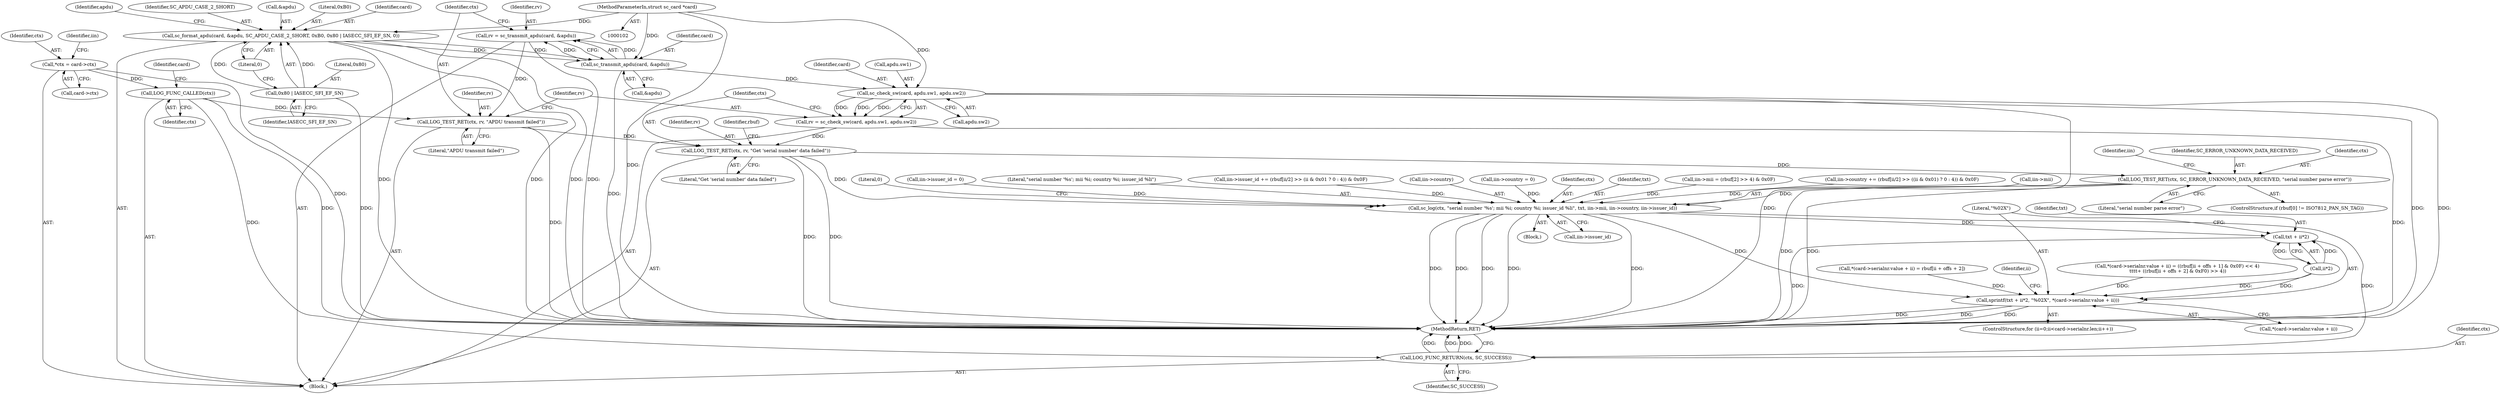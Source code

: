 digraph "0_OpenSC_8fe377e93b4b56060e5bbfb6f3142ceaeca744fa_10@pointer" {
"1000202" [label="(Call,LOG_TEST_RET(ctx, SC_ERROR_UNKNOWN_DATA_RECEIVED, \"serial number parse error\"))"];
"1000192" [label="(Call,LOG_TEST_RET(ctx, rv, \"Get 'serial number' data failed\"))"];
"1000178" [label="(Call,LOG_TEST_RET(ctx, rv, \"APDU transmit failed\"))"];
"1000126" [label="(Call,LOG_FUNC_CALLED(ctx))"];
"1000107" [label="(Call,*ctx = card->ctx)"];
"1000172" [label="(Call,rv = sc_transmit_apdu(card, &apdu))"];
"1000174" [label="(Call,sc_transmit_apdu(card, &apdu))"];
"1000145" [label="(Call,sc_format_apdu(card, &apdu, SC_APDU_CASE_2_SHORT, 0xB0, 0x80 | IASECC_SFI_EF_SN, 0))"];
"1000103" [label="(MethodParameterIn,struct sc_card *card)"];
"1000151" [label="(Call,0x80 | IASECC_SFI_EF_SN)"];
"1000182" [label="(Call,rv = sc_check_sw(card, apdu.sw1, apdu.sw2))"];
"1000184" [label="(Call,sc_check_sw(card, apdu.sw1, apdu.sw2))"];
"1000444" [label="(Call,sc_log(ctx, \"serial number '%s'; mii %i; country %i; issuer_id %li\", txt, iin->mii, iin->country, iin->issuer_id))"];
"1000429" [label="(Call,sprintf(txt + ii*2, \"%02X\", *(card->serialnr.value + ii)))"];
"1000430" [label="(Call,txt + ii*2)"];
"1000470" [label="(Call,LOG_FUNC_RETURN(ctx, SC_SUCCESS))"];
"1000109" [label="(Call,card->ctx)"];
"1000175" [label="(Identifier,card)"];
"1000429" [label="(Call,sprintf(txt + ii*2, \"%02X\", *(card->serialnr.value + ii)))"];
"1000217" [label="(Call,iin->country = 0)"];
"1000131" [label="(Identifier,card)"];
"1000107" [label="(Call,*ctx = card->ctx)"];
"1000174" [label="(Call,sc_transmit_apdu(card, &apdu))"];
"1000445" [label="(Identifier,ctx)"];
"1000430" [label="(Call,txt + ii*2)"];
"1000432" [label="(Call,ii*2)"];
"1000471" [label="(Identifier,ctx)"];
"1000390" [label="(Call,*(card->serialnr.value + ii) = rbuf[ii + offs + 2])"];
"1000473" [label="(MethodReturn,RET)"];
"1000127" [label="(Identifier,ctx)"];
"1000184" [label="(Call,sc_check_sw(card, apdu.sw1, apdu.sw2))"];
"1000153" [label="(Identifier,IASECC_SFI_EF_SN)"];
"1000205" [label="(Literal,\"serial number parse error\")"];
"1000447" [label="(Identifier,txt)"];
"1000180" [label="(Identifier,rv)"];
"1000194" [label="(Identifier,rv)"];
"1000145" [label="(Call,sc_format_apdu(card, &apdu, SC_APDU_CASE_2_SHORT, 0xB0, 0x80 | IASECC_SFI_EF_SN, 0))"];
"1000414" [label="(Block,)"];
"1000126" [label="(Call,LOG_FUNC_CALLED(ctx))"];
"1000206" [label="(Call,iin->mii = (rbuf[2] >> 4) & 0x0F)"];
"1000154" [label="(Literal,0)"];
"1000237" [label="(Call,iin->country += (rbuf[ii/2] >> ((ii & 0x01) ? 0 : 4)) & 0x0F)"];
"1000435" [label="(Literal,\"%02X\")"];
"1000428" [label="(Identifier,ii)"];
"1000189" [label="(Call,apdu.sw2)"];
"1000431" [label="(Identifier,txt)"];
"1000183" [label="(Identifier,rv)"];
"1000114" [label="(Identifier,iin)"];
"1000192" [label="(Call,LOG_TEST_RET(ctx, rv, \"Get 'serial number' data failed\"))"];
"1000454" [label="(Call,iin->issuer_id)"];
"1000470" [label="(Call,LOG_FUNC_RETURN(ctx, SC_SUCCESS))"];
"1000152" [label="(Literal,0x80)"];
"1000181" [label="(Literal,\"APDU transmit failed\")"];
"1000204" [label="(Identifier,SC_ERROR_UNKNOWN_DATA_RECEIVED)"];
"1000448" [label="(Call,iin->mii)"];
"1000147" [label="(Call,&apdu)"];
"1000202" [label="(Call,LOG_TEST_RET(ctx, SC_ERROR_UNKNOWN_DATA_RECEIVED, \"serial number parse error\"))"];
"1000203" [label="(Identifier,ctx)"];
"1000172" [label="(Call,rv = sc_transmit_apdu(card, &apdu))"];
"1000186" [label="(Call,apdu.sw1)"];
"1000103" [label="(MethodParameterIn,struct sc_card *card)"];
"1000457" [label="(Literal,0)"];
"1000178" [label="(Call,LOG_TEST_RET(ctx, rv, \"APDU transmit failed\"))"];
"1000255" [label="(Call,iin->issuer_id = 0)"];
"1000446" [label="(Literal,\"serial number '%s'; mii %i; country %i; issuer_id %li\")"];
"1000208" [label="(Identifier,iin)"];
"1000195" [label="(Literal,\"Get 'serial number' data failed\")"];
"1000173" [label="(Identifier,rv)"];
"1000151" [label="(Call,0x80 | IASECC_SFI_EF_SN)"];
"1000444" [label="(Call,sc_log(ctx, \"serial number '%s'; mii %i; country %i; issuer_id %li\", txt, iin->mii, iin->country, iin->issuer_id))"];
"1000105" [label="(Block,)"];
"1000199" [label="(Identifier,rbuf)"];
"1000108" [label="(Identifier,ctx)"];
"1000336" [label="(Call,*(card->serialnr.value + ii) = ((rbuf[ii + offs + 1] & 0x0F) << 4)\n \t\t\t\t+ ((rbuf[ii + offs + 2] & 0xF0) >> 4))"];
"1000416" [label="(ControlStructure,for (ii=0;ii<card->serialnr.len;ii++))"];
"1000176" [label="(Call,&apdu)"];
"1000150" [label="(Literal,0xB0)"];
"1000193" [label="(Identifier,ctx)"];
"1000275" [label="(Call,iin->issuer_id += (rbuf[ii/2] >> (ii & 0x01 ? 0 : 4)) & 0x0F)"];
"1000146" [label="(Identifier,card)"];
"1000157" [label="(Identifier,apdu)"];
"1000472" [label="(Identifier,SC_SUCCESS)"];
"1000436" [label="(Call,*(card->serialnr.value + ii))"];
"1000149" [label="(Identifier,SC_APDU_CASE_2_SHORT)"];
"1000185" [label="(Identifier,card)"];
"1000179" [label="(Identifier,ctx)"];
"1000451" [label="(Call,iin->country)"];
"1000196" [label="(ControlStructure,if (rbuf[0] != ISO7812_PAN_SN_TAG))"];
"1000182" [label="(Call,rv = sc_check_sw(card, apdu.sw1, apdu.sw2))"];
"1000202" -> "1000196"  [label="AST: "];
"1000202" -> "1000205"  [label="CFG: "];
"1000203" -> "1000202"  [label="AST: "];
"1000204" -> "1000202"  [label="AST: "];
"1000205" -> "1000202"  [label="AST: "];
"1000208" -> "1000202"  [label="CFG: "];
"1000202" -> "1000473"  [label="DDG: "];
"1000202" -> "1000473"  [label="DDG: "];
"1000192" -> "1000202"  [label="DDG: "];
"1000202" -> "1000444"  [label="DDG: "];
"1000192" -> "1000105"  [label="AST: "];
"1000192" -> "1000195"  [label="CFG: "];
"1000193" -> "1000192"  [label="AST: "];
"1000194" -> "1000192"  [label="AST: "];
"1000195" -> "1000192"  [label="AST: "];
"1000199" -> "1000192"  [label="CFG: "];
"1000192" -> "1000473"  [label="DDG: "];
"1000192" -> "1000473"  [label="DDG: "];
"1000178" -> "1000192"  [label="DDG: "];
"1000182" -> "1000192"  [label="DDG: "];
"1000192" -> "1000444"  [label="DDG: "];
"1000178" -> "1000105"  [label="AST: "];
"1000178" -> "1000181"  [label="CFG: "];
"1000179" -> "1000178"  [label="AST: "];
"1000180" -> "1000178"  [label="AST: "];
"1000181" -> "1000178"  [label="AST: "];
"1000183" -> "1000178"  [label="CFG: "];
"1000178" -> "1000473"  [label="DDG: "];
"1000126" -> "1000178"  [label="DDG: "];
"1000172" -> "1000178"  [label="DDG: "];
"1000126" -> "1000105"  [label="AST: "];
"1000126" -> "1000127"  [label="CFG: "];
"1000127" -> "1000126"  [label="AST: "];
"1000131" -> "1000126"  [label="CFG: "];
"1000126" -> "1000473"  [label="DDG: "];
"1000107" -> "1000126"  [label="DDG: "];
"1000126" -> "1000470"  [label="DDG: "];
"1000107" -> "1000105"  [label="AST: "];
"1000107" -> "1000109"  [label="CFG: "];
"1000108" -> "1000107"  [label="AST: "];
"1000109" -> "1000107"  [label="AST: "];
"1000114" -> "1000107"  [label="CFG: "];
"1000107" -> "1000473"  [label="DDG: "];
"1000172" -> "1000105"  [label="AST: "];
"1000172" -> "1000174"  [label="CFG: "];
"1000173" -> "1000172"  [label="AST: "];
"1000174" -> "1000172"  [label="AST: "];
"1000179" -> "1000172"  [label="CFG: "];
"1000172" -> "1000473"  [label="DDG: "];
"1000174" -> "1000172"  [label="DDG: "];
"1000174" -> "1000172"  [label="DDG: "];
"1000174" -> "1000176"  [label="CFG: "];
"1000175" -> "1000174"  [label="AST: "];
"1000176" -> "1000174"  [label="AST: "];
"1000174" -> "1000473"  [label="DDG: "];
"1000145" -> "1000174"  [label="DDG: "];
"1000145" -> "1000174"  [label="DDG: "];
"1000103" -> "1000174"  [label="DDG: "];
"1000174" -> "1000184"  [label="DDG: "];
"1000145" -> "1000105"  [label="AST: "];
"1000145" -> "1000154"  [label="CFG: "];
"1000146" -> "1000145"  [label="AST: "];
"1000147" -> "1000145"  [label="AST: "];
"1000149" -> "1000145"  [label="AST: "];
"1000150" -> "1000145"  [label="AST: "];
"1000151" -> "1000145"  [label="AST: "];
"1000154" -> "1000145"  [label="AST: "];
"1000157" -> "1000145"  [label="CFG: "];
"1000145" -> "1000473"  [label="DDG: "];
"1000145" -> "1000473"  [label="DDG: "];
"1000145" -> "1000473"  [label="DDG: "];
"1000103" -> "1000145"  [label="DDG: "];
"1000151" -> "1000145"  [label="DDG: "];
"1000151" -> "1000145"  [label="DDG: "];
"1000103" -> "1000102"  [label="AST: "];
"1000103" -> "1000473"  [label="DDG: "];
"1000103" -> "1000184"  [label="DDG: "];
"1000151" -> "1000153"  [label="CFG: "];
"1000152" -> "1000151"  [label="AST: "];
"1000153" -> "1000151"  [label="AST: "];
"1000154" -> "1000151"  [label="CFG: "];
"1000151" -> "1000473"  [label="DDG: "];
"1000182" -> "1000105"  [label="AST: "];
"1000182" -> "1000184"  [label="CFG: "];
"1000183" -> "1000182"  [label="AST: "];
"1000184" -> "1000182"  [label="AST: "];
"1000193" -> "1000182"  [label="CFG: "];
"1000182" -> "1000473"  [label="DDG: "];
"1000184" -> "1000182"  [label="DDG: "];
"1000184" -> "1000182"  [label="DDG: "];
"1000184" -> "1000182"  [label="DDG: "];
"1000184" -> "1000189"  [label="CFG: "];
"1000185" -> "1000184"  [label="AST: "];
"1000186" -> "1000184"  [label="AST: "];
"1000189" -> "1000184"  [label="AST: "];
"1000184" -> "1000473"  [label="DDG: "];
"1000184" -> "1000473"  [label="DDG: "];
"1000184" -> "1000473"  [label="DDG: "];
"1000444" -> "1000414"  [label="AST: "];
"1000444" -> "1000454"  [label="CFG: "];
"1000445" -> "1000444"  [label="AST: "];
"1000446" -> "1000444"  [label="AST: "];
"1000447" -> "1000444"  [label="AST: "];
"1000448" -> "1000444"  [label="AST: "];
"1000451" -> "1000444"  [label="AST: "];
"1000454" -> "1000444"  [label="AST: "];
"1000457" -> "1000444"  [label="CFG: "];
"1000444" -> "1000473"  [label="DDG: "];
"1000444" -> "1000473"  [label="DDG: "];
"1000444" -> "1000473"  [label="DDG: "];
"1000444" -> "1000473"  [label="DDG: "];
"1000444" -> "1000473"  [label="DDG: "];
"1000444" -> "1000429"  [label="DDG: "];
"1000444" -> "1000430"  [label="DDG: "];
"1000206" -> "1000444"  [label="DDG: "];
"1000237" -> "1000444"  [label="DDG: "];
"1000217" -> "1000444"  [label="DDG: "];
"1000275" -> "1000444"  [label="DDG: "];
"1000255" -> "1000444"  [label="DDG: "];
"1000444" -> "1000470"  [label="DDG: "];
"1000429" -> "1000416"  [label="AST: "];
"1000429" -> "1000436"  [label="CFG: "];
"1000430" -> "1000429"  [label="AST: "];
"1000435" -> "1000429"  [label="AST: "];
"1000436" -> "1000429"  [label="AST: "];
"1000428" -> "1000429"  [label="CFG: "];
"1000429" -> "1000473"  [label="DDG: "];
"1000429" -> "1000473"  [label="DDG: "];
"1000429" -> "1000473"  [label="DDG: "];
"1000432" -> "1000429"  [label="DDG: "];
"1000432" -> "1000429"  [label="DDG: "];
"1000390" -> "1000429"  [label="DDG: "];
"1000336" -> "1000429"  [label="DDG: "];
"1000430" -> "1000432"  [label="CFG: "];
"1000431" -> "1000430"  [label="AST: "];
"1000432" -> "1000430"  [label="AST: "];
"1000435" -> "1000430"  [label="CFG: "];
"1000430" -> "1000473"  [label="DDG: "];
"1000432" -> "1000430"  [label="DDG: "];
"1000432" -> "1000430"  [label="DDG: "];
"1000470" -> "1000105"  [label="AST: "];
"1000470" -> "1000472"  [label="CFG: "];
"1000471" -> "1000470"  [label="AST: "];
"1000472" -> "1000470"  [label="AST: "];
"1000473" -> "1000470"  [label="CFG: "];
"1000470" -> "1000473"  [label="DDG: "];
"1000470" -> "1000473"  [label="DDG: "];
"1000470" -> "1000473"  [label="DDG: "];
}
